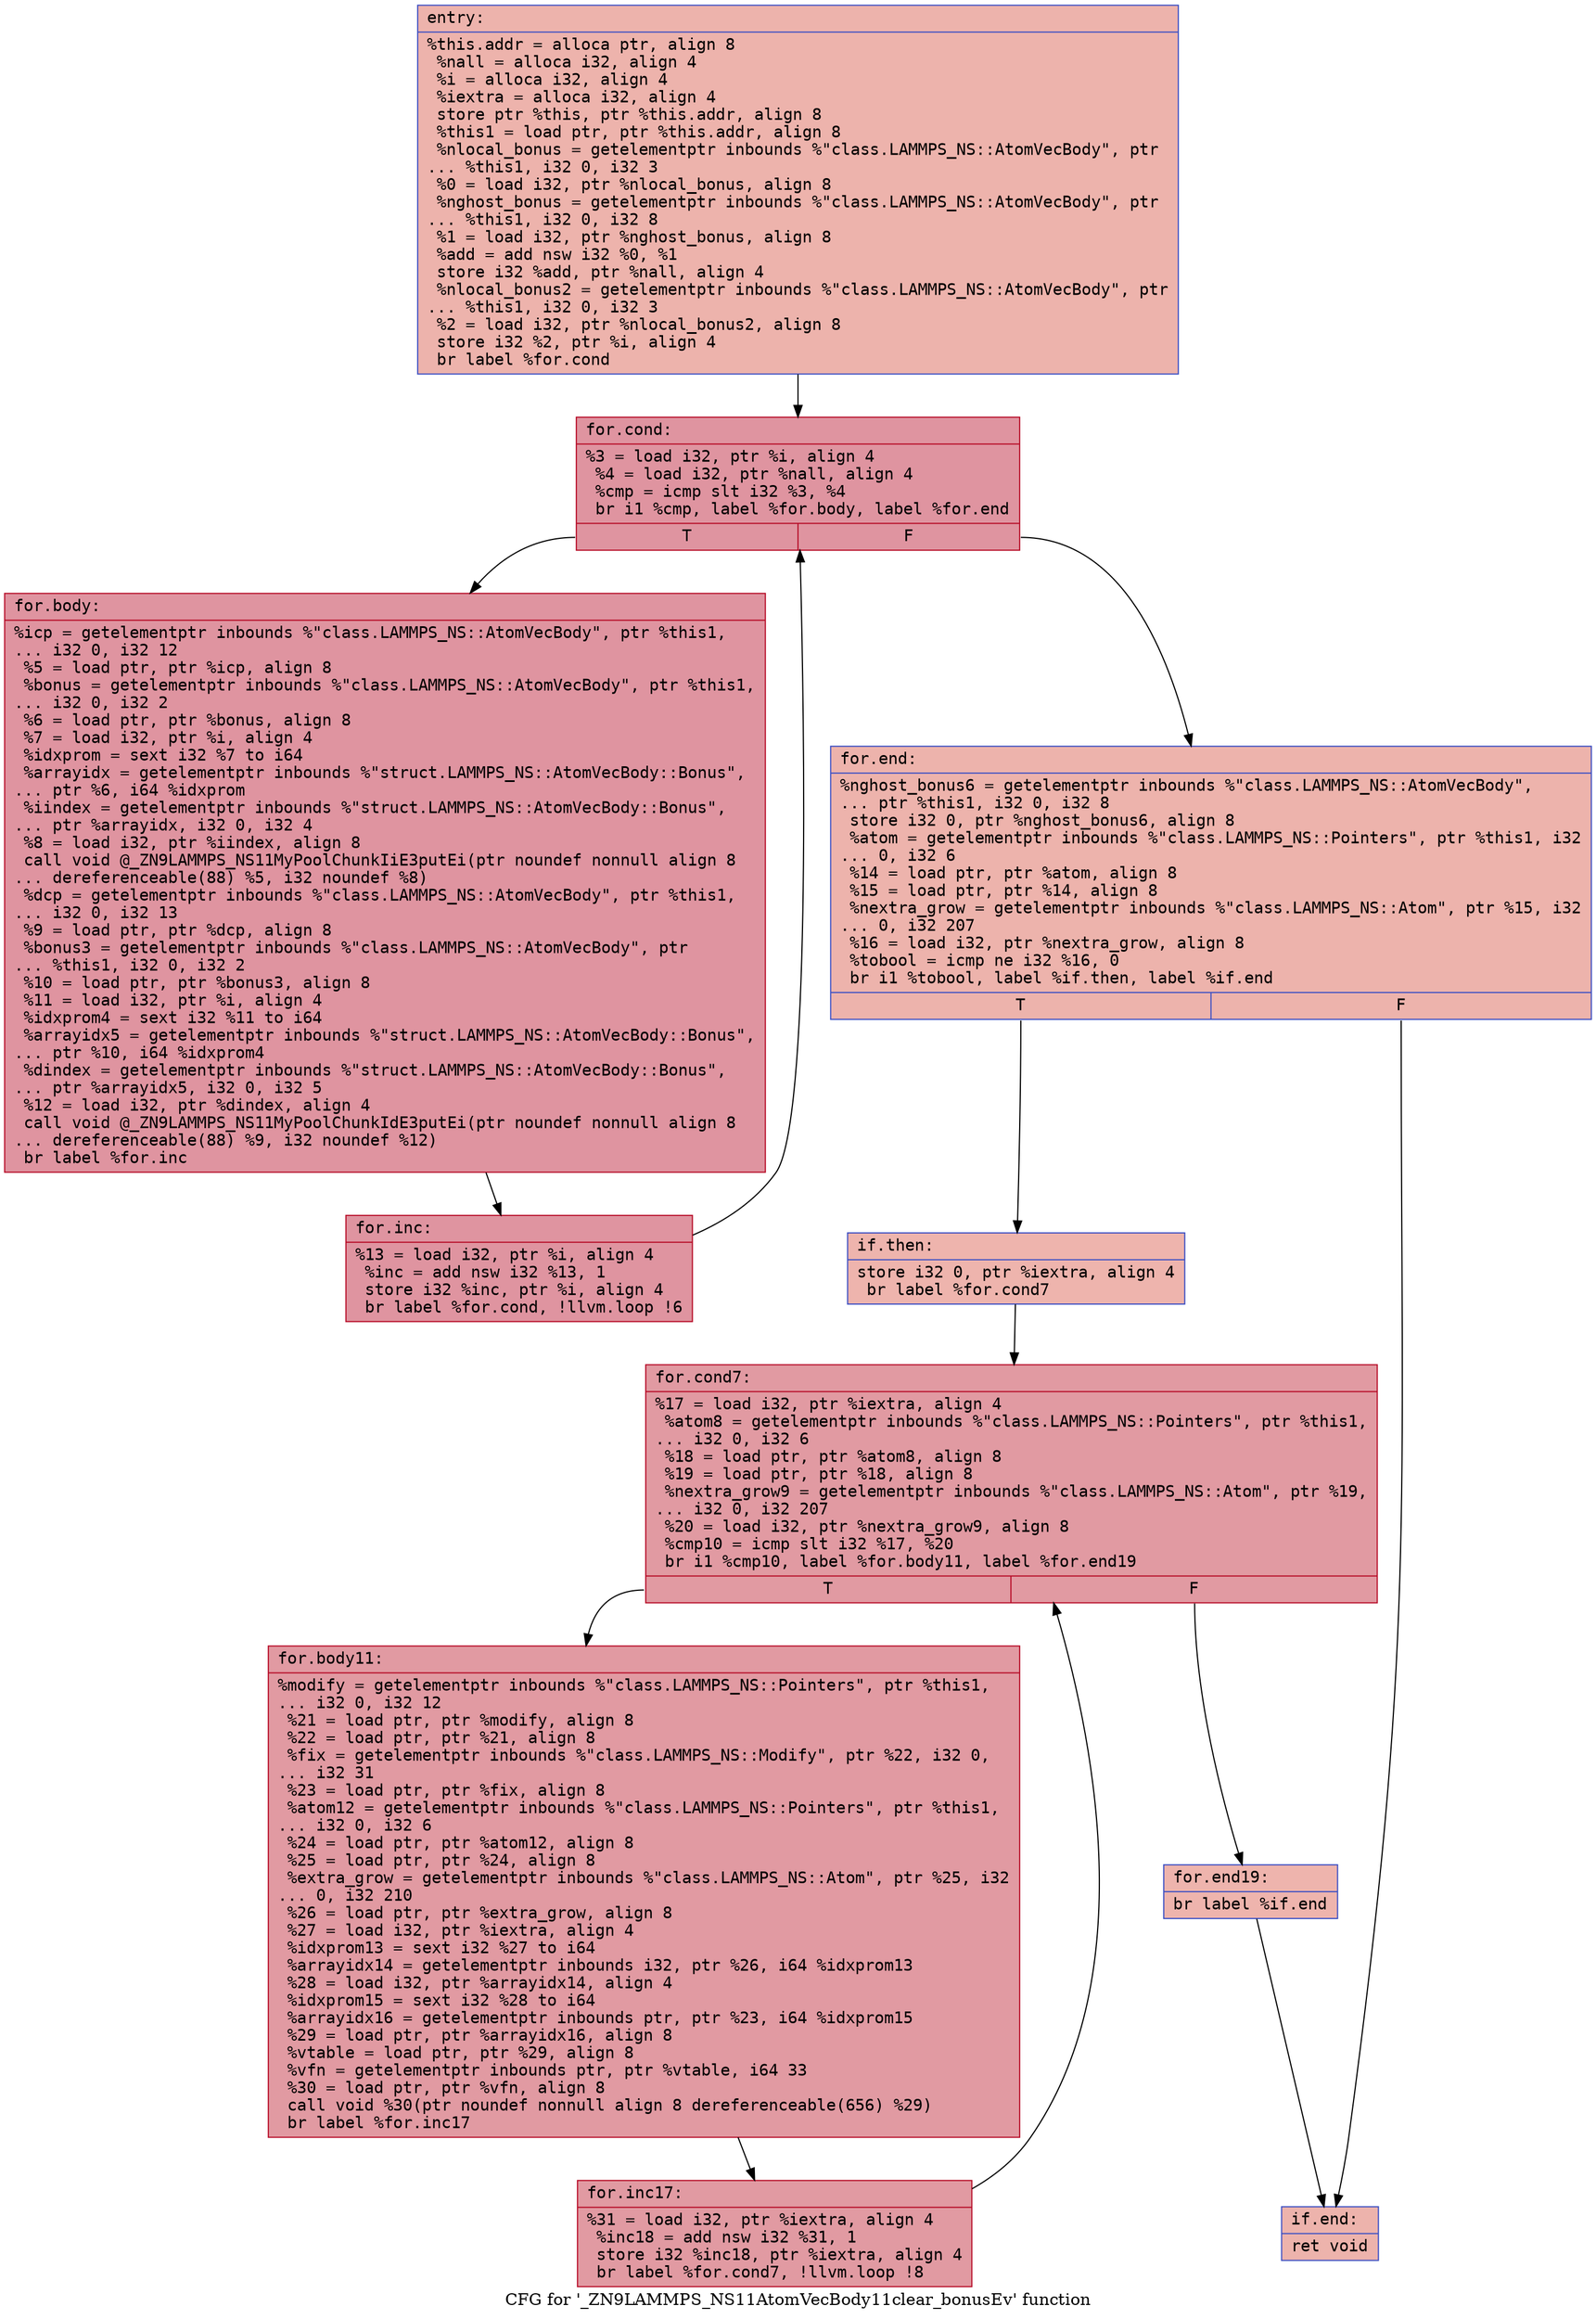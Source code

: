 digraph "CFG for '_ZN9LAMMPS_NS11AtomVecBody11clear_bonusEv' function" {
	label="CFG for '_ZN9LAMMPS_NS11AtomVecBody11clear_bonusEv' function";

	Node0x564c7b45d690 [shape=record,color="#3d50c3ff", style=filled, fillcolor="#d6524470" fontname="Courier",label="{entry:\l|  %this.addr = alloca ptr, align 8\l  %nall = alloca i32, align 4\l  %i = alloca i32, align 4\l  %iextra = alloca i32, align 4\l  store ptr %this, ptr %this.addr, align 8\l  %this1 = load ptr, ptr %this.addr, align 8\l  %nlocal_bonus = getelementptr inbounds %\"class.LAMMPS_NS::AtomVecBody\", ptr\l... %this1, i32 0, i32 3\l  %0 = load i32, ptr %nlocal_bonus, align 8\l  %nghost_bonus = getelementptr inbounds %\"class.LAMMPS_NS::AtomVecBody\", ptr\l... %this1, i32 0, i32 8\l  %1 = load i32, ptr %nghost_bonus, align 8\l  %add = add nsw i32 %0, %1\l  store i32 %add, ptr %nall, align 4\l  %nlocal_bonus2 = getelementptr inbounds %\"class.LAMMPS_NS::AtomVecBody\", ptr\l... %this1, i32 0, i32 3\l  %2 = load i32, ptr %nlocal_bonus2, align 8\l  store i32 %2, ptr %i, align 4\l  br label %for.cond\l}"];
	Node0x564c7b45d690 -> Node0x564c7b45dfa0[tooltip="entry -> for.cond\nProbability 100.00%" ];
	Node0x564c7b45dfa0 [shape=record,color="#b70d28ff", style=filled, fillcolor="#b70d2870" fontname="Courier",label="{for.cond:\l|  %3 = load i32, ptr %i, align 4\l  %4 = load i32, ptr %nall, align 4\l  %cmp = icmp slt i32 %3, %4\l  br i1 %cmp, label %for.body, label %for.end\l|{<s0>T|<s1>F}}"];
	Node0x564c7b45dfa0:s0 -> Node0x564c7b45d590[tooltip="for.cond -> for.body\nProbability 96.88%" ];
	Node0x564c7b45dfa0:s1 -> Node0x564c7b45d610[tooltip="for.cond -> for.end\nProbability 3.12%" ];
	Node0x564c7b45d590 [shape=record,color="#b70d28ff", style=filled, fillcolor="#b70d2870" fontname="Courier",label="{for.body:\l|  %icp = getelementptr inbounds %\"class.LAMMPS_NS::AtomVecBody\", ptr %this1,\l... i32 0, i32 12\l  %5 = load ptr, ptr %icp, align 8\l  %bonus = getelementptr inbounds %\"class.LAMMPS_NS::AtomVecBody\", ptr %this1,\l... i32 0, i32 2\l  %6 = load ptr, ptr %bonus, align 8\l  %7 = load i32, ptr %i, align 4\l  %idxprom = sext i32 %7 to i64\l  %arrayidx = getelementptr inbounds %\"struct.LAMMPS_NS::AtomVecBody::Bonus\",\l... ptr %6, i64 %idxprom\l  %iindex = getelementptr inbounds %\"struct.LAMMPS_NS::AtomVecBody::Bonus\",\l... ptr %arrayidx, i32 0, i32 4\l  %8 = load i32, ptr %iindex, align 8\l  call void @_ZN9LAMMPS_NS11MyPoolChunkIiE3putEi(ptr noundef nonnull align 8\l... dereferenceable(88) %5, i32 noundef %8)\l  %dcp = getelementptr inbounds %\"class.LAMMPS_NS::AtomVecBody\", ptr %this1,\l... i32 0, i32 13\l  %9 = load ptr, ptr %dcp, align 8\l  %bonus3 = getelementptr inbounds %\"class.LAMMPS_NS::AtomVecBody\", ptr\l... %this1, i32 0, i32 2\l  %10 = load ptr, ptr %bonus3, align 8\l  %11 = load i32, ptr %i, align 4\l  %idxprom4 = sext i32 %11 to i64\l  %arrayidx5 = getelementptr inbounds %\"struct.LAMMPS_NS::AtomVecBody::Bonus\",\l... ptr %10, i64 %idxprom4\l  %dindex = getelementptr inbounds %\"struct.LAMMPS_NS::AtomVecBody::Bonus\",\l... ptr %arrayidx5, i32 0, i32 5\l  %12 = load i32, ptr %dindex, align 4\l  call void @_ZN9LAMMPS_NS11MyPoolChunkIdE3putEi(ptr noundef nonnull align 8\l... dereferenceable(88) %9, i32 noundef %12)\l  br label %for.inc\l}"];
	Node0x564c7b45d590 -> Node0x564c7b45f530[tooltip="for.body -> for.inc\nProbability 100.00%" ];
	Node0x564c7b45f530 [shape=record,color="#b70d28ff", style=filled, fillcolor="#b70d2870" fontname="Courier",label="{for.inc:\l|  %13 = load i32, ptr %i, align 4\l  %inc = add nsw i32 %13, 1\l  store i32 %inc, ptr %i, align 4\l  br label %for.cond, !llvm.loop !6\l}"];
	Node0x564c7b45f530 -> Node0x564c7b45dfa0[tooltip="for.inc -> for.cond\nProbability 100.00%" ];
	Node0x564c7b45d610 [shape=record,color="#3d50c3ff", style=filled, fillcolor="#d6524470" fontname="Courier",label="{for.end:\l|  %nghost_bonus6 = getelementptr inbounds %\"class.LAMMPS_NS::AtomVecBody\",\l... ptr %this1, i32 0, i32 8\l  store i32 0, ptr %nghost_bonus6, align 8\l  %atom = getelementptr inbounds %\"class.LAMMPS_NS::Pointers\", ptr %this1, i32\l... 0, i32 6\l  %14 = load ptr, ptr %atom, align 8\l  %15 = load ptr, ptr %14, align 8\l  %nextra_grow = getelementptr inbounds %\"class.LAMMPS_NS::Atom\", ptr %15, i32\l... 0, i32 207\l  %16 = load i32, ptr %nextra_grow, align 8\l  %tobool = icmp ne i32 %16, 0\l  br i1 %tobool, label %if.then, label %if.end\l|{<s0>T|<s1>F}}"];
	Node0x564c7b45d610:s0 -> Node0x564c7b45fde0[tooltip="for.end -> if.then\nProbability 62.50%" ];
	Node0x564c7b45d610:s1 -> Node0x564c7b45fe50[tooltip="for.end -> if.end\nProbability 37.50%" ];
	Node0x564c7b45fde0 [shape=record,color="#3d50c3ff", style=filled, fillcolor="#d8564670" fontname="Courier",label="{if.then:\l|  store i32 0, ptr %iextra, align 4\l  br label %for.cond7\l}"];
	Node0x564c7b45fde0 -> Node0x564c7b460010[tooltip="if.then -> for.cond7\nProbability 100.00%" ];
	Node0x564c7b460010 [shape=record,color="#b70d28ff", style=filled, fillcolor="#bb1b2c70" fontname="Courier",label="{for.cond7:\l|  %17 = load i32, ptr %iextra, align 4\l  %atom8 = getelementptr inbounds %\"class.LAMMPS_NS::Pointers\", ptr %this1,\l... i32 0, i32 6\l  %18 = load ptr, ptr %atom8, align 8\l  %19 = load ptr, ptr %18, align 8\l  %nextra_grow9 = getelementptr inbounds %\"class.LAMMPS_NS::Atom\", ptr %19,\l... i32 0, i32 207\l  %20 = load i32, ptr %nextra_grow9, align 8\l  %cmp10 = icmp slt i32 %17, %20\l  br i1 %cmp10, label %for.body11, label %for.end19\l|{<s0>T|<s1>F}}"];
	Node0x564c7b460010:s0 -> Node0x564c7b460580[tooltip="for.cond7 -> for.body11\nProbability 96.88%" ];
	Node0x564c7b460010:s1 -> Node0x564c7b460600[tooltip="for.cond7 -> for.end19\nProbability 3.12%" ];
	Node0x564c7b460580 [shape=record,color="#b70d28ff", style=filled, fillcolor="#bb1b2c70" fontname="Courier",label="{for.body11:\l|  %modify = getelementptr inbounds %\"class.LAMMPS_NS::Pointers\", ptr %this1,\l... i32 0, i32 12\l  %21 = load ptr, ptr %modify, align 8\l  %22 = load ptr, ptr %21, align 8\l  %fix = getelementptr inbounds %\"class.LAMMPS_NS::Modify\", ptr %22, i32 0,\l... i32 31\l  %23 = load ptr, ptr %fix, align 8\l  %atom12 = getelementptr inbounds %\"class.LAMMPS_NS::Pointers\", ptr %this1,\l... i32 0, i32 6\l  %24 = load ptr, ptr %atom12, align 8\l  %25 = load ptr, ptr %24, align 8\l  %extra_grow = getelementptr inbounds %\"class.LAMMPS_NS::Atom\", ptr %25, i32\l... 0, i32 210\l  %26 = load ptr, ptr %extra_grow, align 8\l  %27 = load i32, ptr %iextra, align 4\l  %idxprom13 = sext i32 %27 to i64\l  %arrayidx14 = getelementptr inbounds i32, ptr %26, i64 %idxprom13\l  %28 = load i32, ptr %arrayidx14, align 4\l  %idxprom15 = sext i32 %28 to i64\l  %arrayidx16 = getelementptr inbounds ptr, ptr %23, i64 %idxprom15\l  %29 = load ptr, ptr %arrayidx16, align 8\l  %vtable = load ptr, ptr %29, align 8\l  %vfn = getelementptr inbounds ptr, ptr %vtable, i64 33\l  %30 = load ptr, ptr %vfn, align 8\l  call void %30(ptr noundef nonnull align 8 dereferenceable(656) %29)\l  br label %for.inc17\l}"];
	Node0x564c7b460580 -> Node0x564c7b45f2e0[tooltip="for.body11 -> for.inc17\nProbability 100.00%" ];
	Node0x564c7b45f2e0 [shape=record,color="#b70d28ff", style=filled, fillcolor="#bb1b2c70" fontname="Courier",label="{for.inc17:\l|  %31 = load i32, ptr %iextra, align 4\l  %inc18 = add nsw i32 %31, 1\l  store i32 %inc18, ptr %iextra, align 4\l  br label %for.cond7, !llvm.loop !8\l}"];
	Node0x564c7b45f2e0 -> Node0x564c7b460010[tooltip="for.inc17 -> for.cond7\nProbability 100.00%" ];
	Node0x564c7b460600 [shape=record,color="#3d50c3ff", style=filled, fillcolor="#d8564670" fontname="Courier",label="{for.end19:\l|  br label %if.end\l}"];
	Node0x564c7b460600 -> Node0x564c7b45fe50[tooltip="for.end19 -> if.end\nProbability 100.00%" ];
	Node0x564c7b45fe50 [shape=record,color="#3d50c3ff", style=filled, fillcolor="#d6524470" fontname="Courier",label="{if.end:\l|  ret void\l}"];
}
